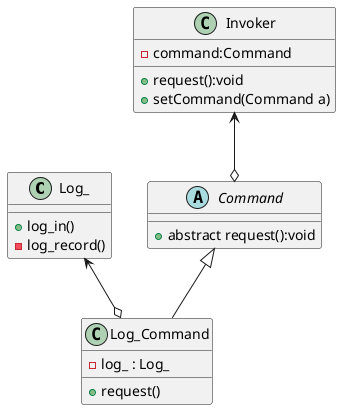 @startuml
'https://plantuml.com/class-diagram
'请求处理者
class Log_{
+ log_in()
- log_record()
}
'请求发送者
class Invoker{
- command:Command
+ request():void
+ setCommand(Command a)
}
Invoker <--o Command
'抽象命令类
abstract class Command{
+ abstract request():void
}
'具体命令类
class Log_Command extends Command{
- log_ : Log_
+ request()
}

Log_ <--o Log_Command
@enduml